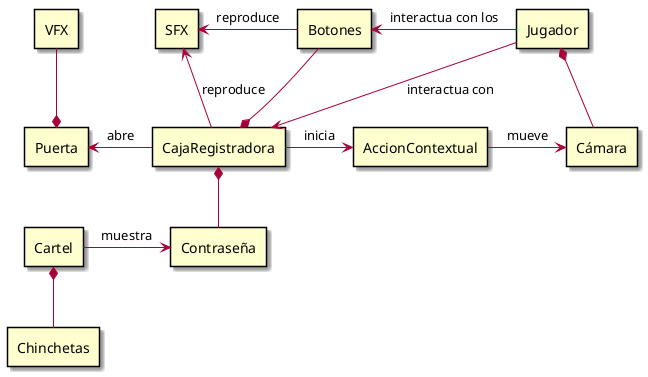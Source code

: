 @startuml
skin rose

rectangle Jugador
rectangle CajaRegistradora
rectangle Botones
rectangle Contraseña
rectangle Cartel
rectangle Chinchetas
rectangle SFX
rectangle VFX
rectangle AccionContextual
rectangle Cámara
rectangle Puerta

Jugador -l-> Botones: interactua con los
Jugador -> CajaRegistradora: interactua con
Jugador *-d- Cámara

CajaRegistradora *-u- Botones
CajaRegistradora *-d- Contraseña
CajaRegistradora -> AccionContextual: inicia
CajaRegistradora -l-> SFX: reproduce
CajaRegistradora -l-> Puerta: abre

AccionContextual -> Cámara: mueve

Botones -l-> SFX: reproduce

Cartel -> Contraseña: muestra
Cartel *-d- Chinchetas

Puerta *-u- VFX
@enduml